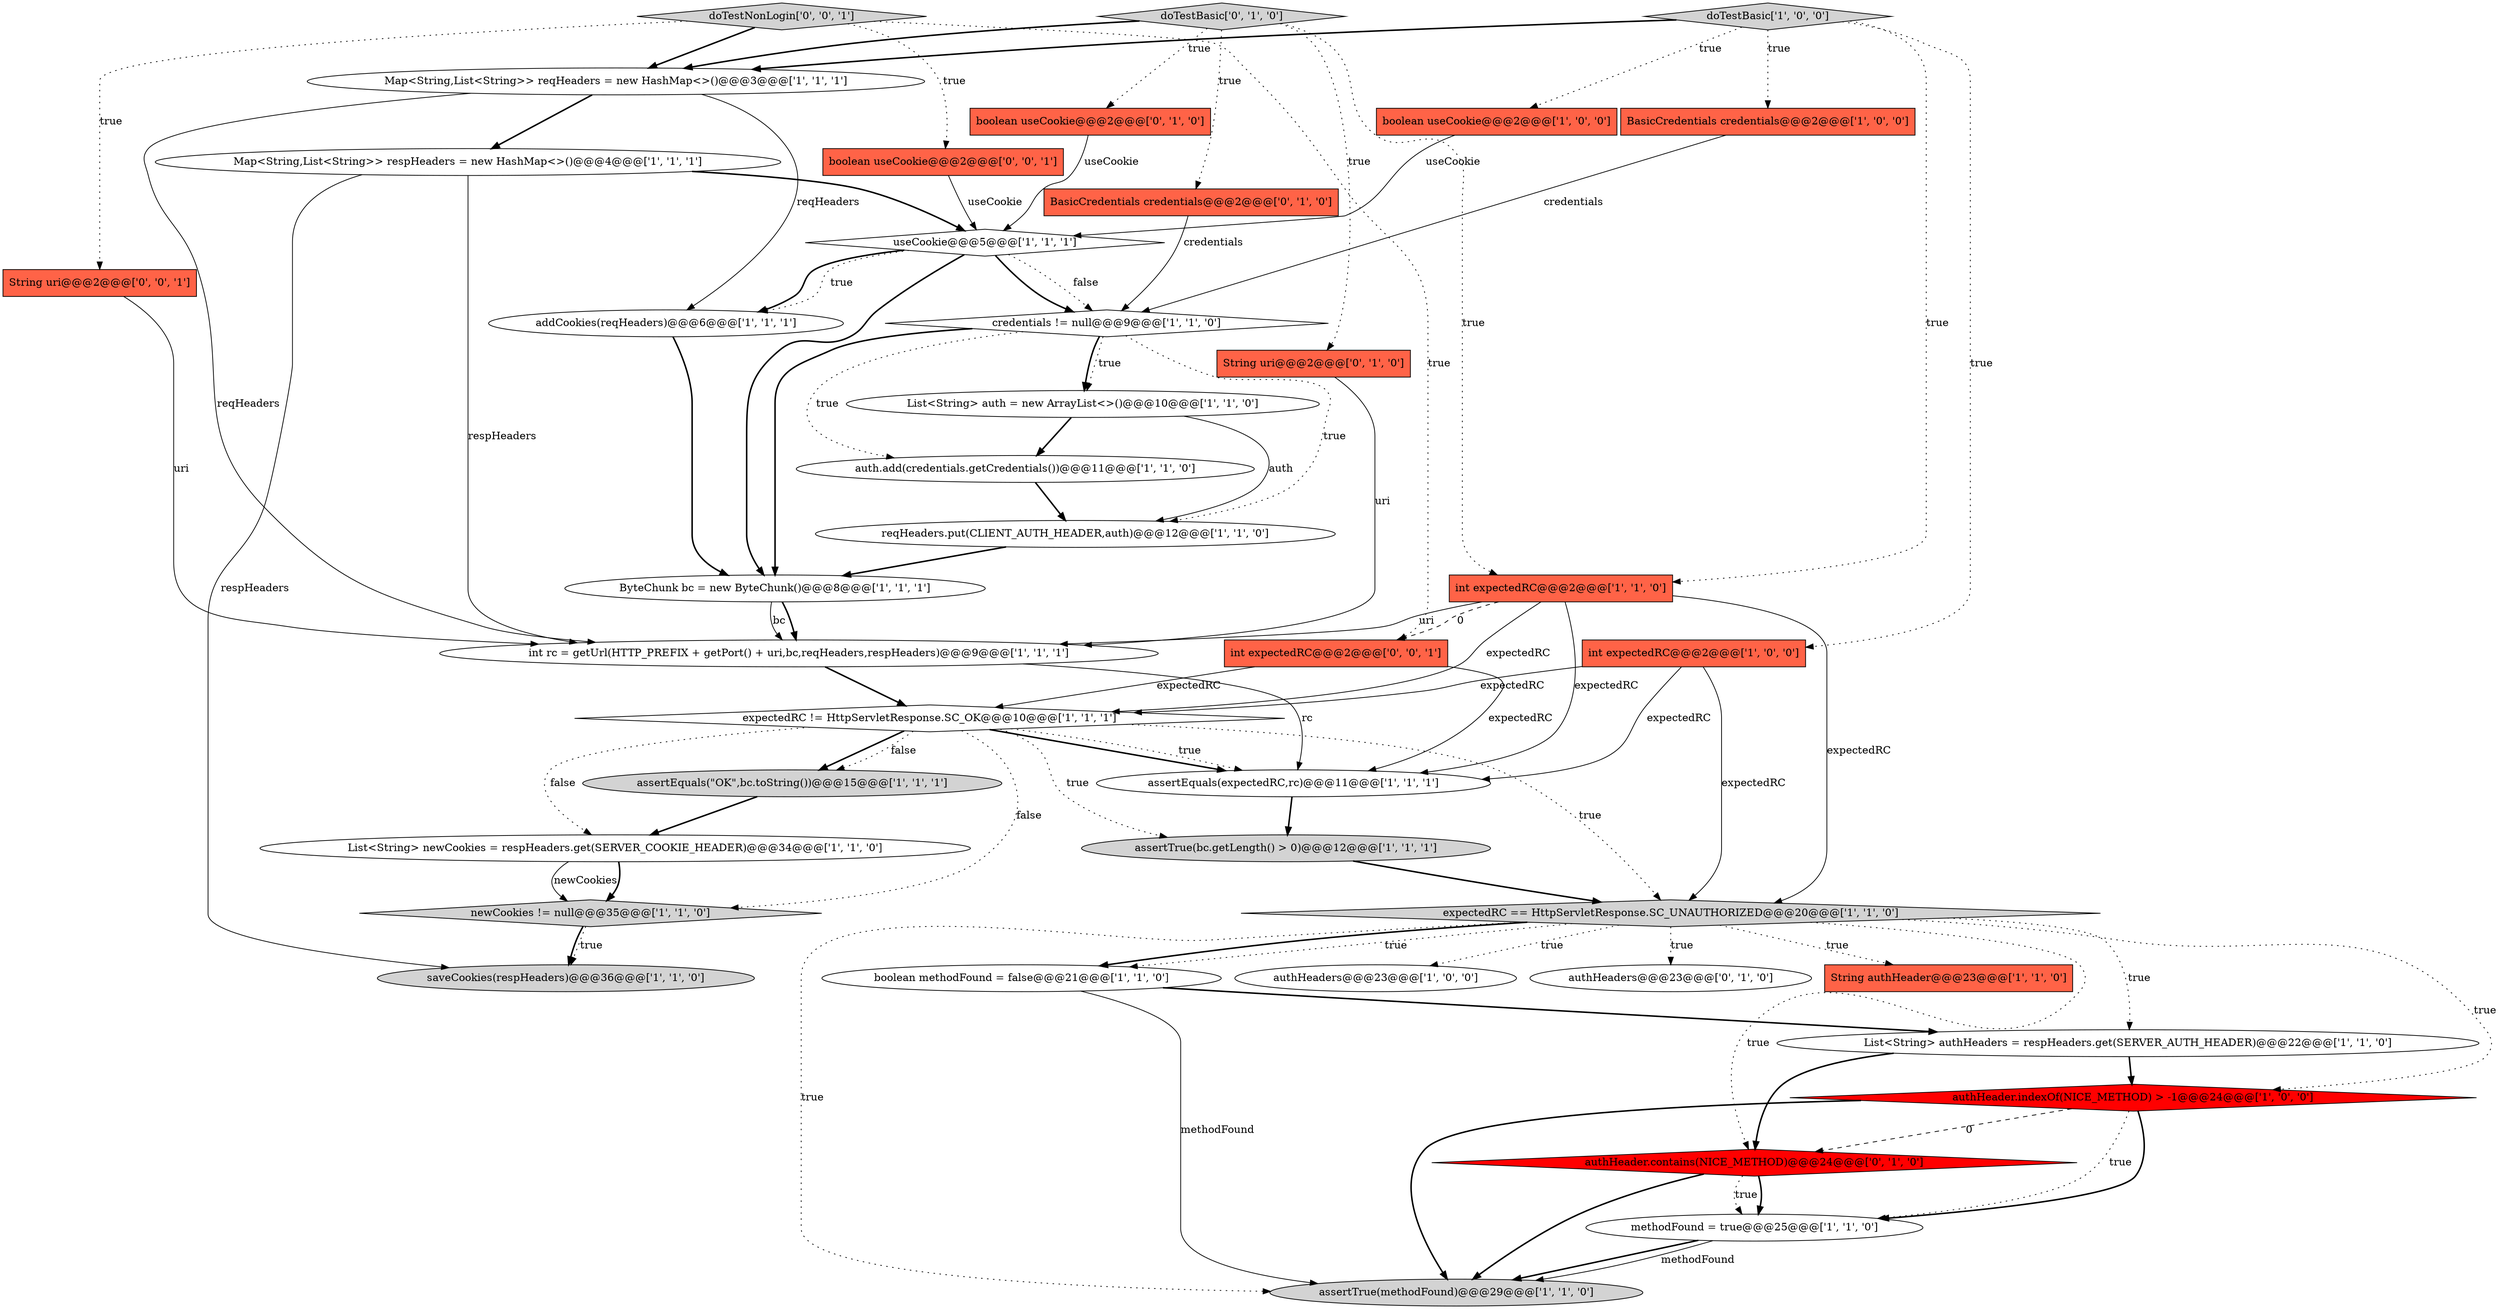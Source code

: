 digraph {
8 [style = filled, label = "auth.add(credentials.getCredentials())@@@11@@@['1', '1', '0']", fillcolor = white, shape = ellipse image = "AAA0AAABBB1BBB"];
14 [style = filled, label = "credentials != null@@@9@@@['1', '1', '0']", fillcolor = white, shape = diamond image = "AAA0AAABBB1BBB"];
11 [style = filled, label = "authHeaders@@@23@@@['1', '0', '0']", fillcolor = white, shape = ellipse image = "AAA0AAABBB1BBB"];
35 [style = filled, label = "BasicCredentials credentials@@@2@@@['0', '1', '0']", fillcolor = tomato, shape = box image = "AAA0AAABBB2BBB"];
36 [style = filled, label = "doTestNonLogin['0', '0', '1']", fillcolor = lightgray, shape = diamond image = "AAA0AAABBB3BBB"];
15 [style = filled, label = "ByteChunk bc = new ByteChunk()@@@8@@@['1', '1', '1']", fillcolor = white, shape = ellipse image = "AAA0AAABBB1BBB"];
27 [style = filled, label = "expectedRC == HttpServletResponse.SC_UNAUTHORIZED@@@20@@@['1', '1', '0']", fillcolor = lightgray, shape = diamond image = "AAA0AAABBB1BBB"];
30 [style = filled, label = "authHeaders@@@23@@@['0', '1', '0']", fillcolor = white, shape = ellipse image = "AAA0AAABBB2BBB"];
23 [style = filled, label = "String authHeader@@@23@@@['1', '1', '0']", fillcolor = tomato, shape = box image = "AAA0AAABBB1BBB"];
9 [style = filled, label = "authHeader.indexOf(NICE_METHOD) > -1@@@24@@@['1', '0', '0']", fillcolor = red, shape = diamond image = "AAA1AAABBB1BBB"];
25 [style = filled, label = "reqHeaders.put(CLIENT_AUTH_HEADER,auth)@@@12@@@['1', '1', '0']", fillcolor = white, shape = ellipse image = "AAA0AAABBB1BBB"];
1 [style = filled, label = "expectedRC != HttpServletResponse.SC_OK@@@10@@@['1', '1', '1']", fillcolor = white, shape = diamond image = "AAA0AAABBB1BBB"];
5 [style = filled, label = "assertTrue(bc.getLength() > 0)@@@12@@@['1', '1', '1']", fillcolor = lightgray, shape = ellipse image = "AAA0AAABBB1BBB"];
0 [style = filled, label = "methodFound = true@@@25@@@['1', '1', '0']", fillcolor = white, shape = ellipse image = "AAA0AAABBB1BBB"];
32 [style = filled, label = "boolean useCookie@@@2@@@['0', '1', '0']", fillcolor = tomato, shape = box image = "AAA0AAABBB2BBB"];
31 [style = filled, label = "authHeader.contains(NICE_METHOD)@@@24@@@['0', '1', '0']", fillcolor = red, shape = diamond image = "AAA1AAABBB2BBB"];
17 [style = filled, label = "addCookies(reqHeaders)@@@6@@@['1', '1', '1']", fillcolor = white, shape = ellipse image = "AAA0AAABBB1BBB"];
20 [style = filled, label = "doTestBasic['1', '0', '0']", fillcolor = lightgray, shape = diamond image = "AAA0AAABBB1BBB"];
12 [style = filled, label = "List<String> auth = new ArrayList<>()@@@10@@@['1', '1', '0']", fillcolor = white, shape = ellipse image = "AAA0AAABBB1BBB"];
4 [style = filled, label = "int expectedRC@@@2@@@['1', '0', '0']", fillcolor = tomato, shape = box image = "AAA0AAABBB1BBB"];
26 [style = filled, label = "Map<String,List<String>> respHeaders = new HashMap<>()@@@4@@@['1', '1', '1']", fillcolor = white, shape = ellipse image = "AAA0AAABBB1BBB"];
7 [style = filled, label = "BasicCredentials credentials@@@2@@@['1', '0', '0']", fillcolor = tomato, shape = box image = "AAA0AAABBB1BBB"];
3 [style = filled, label = "assertEquals(\"OK\",bc.toString())@@@15@@@['1', '1', '1']", fillcolor = lightgray, shape = ellipse image = "AAA0AAABBB1BBB"];
28 [style = filled, label = "useCookie@@@5@@@['1', '1', '1']", fillcolor = white, shape = diamond image = "AAA0AAABBB1BBB"];
19 [style = filled, label = "assertEquals(expectedRC,rc)@@@11@@@['1', '1', '1']", fillcolor = white, shape = ellipse image = "AAA0AAABBB1BBB"];
13 [style = filled, label = "int rc = getUrl(HTTP_PREFIX + getPort() + uri,bc,reqHeaders,respHeaders)@@@9@@@['1', '1', '1']", fillcolor = white, shape = ellipse image = "AAA0AAABBB1BBB"];
16 [style = filled, label = "assertTrue(methodFound)@@@29@@@['1', '1', '0']", fillcolor = lightgray, shape = ellipse image = "AAA0AAABBB1BBB"];
37 [style = filled, label = "String uri@@@2@@@['0', '0', '1']", fillcolor = tomato, shape = box image = "AAA0AAABBB3BBB"];
29 [style = filled, label = "boolean methodFound = false@@@21@@@['1', '1', '0']", fillcolor = white, shape = ellipse image = "AAA0AAABBB1BBB"];
38 [style = filled, label = "boolean useCookie@@@2@@@['0', '0', '1']", fillcolor = tomato, shape = box image = "AAA0AAABBB3BBB"];
22 [style = filled, label = "List<String> authHeaders = respHeaders.get(SERVER_AUTH_HEADER)@@@22@@@['1', '1', '0']", fillcolor = white, shape = ellipse image = "AAA0AAABBB1BBB"];
34 [style = filled, label = "doTestBasic['0', '1', '0']", fillcolor = lightgray, shape = diamond image = "AAA0AAABBB2BBB"];
21 [style = filled, label = "newCookies != null@@@35@@@['1', '1', '0']", fillcolor = lightgray, shape = diamond image = "AAA0AAABBB1BBB"];
24 [style = filled, label = "Map<String,List<String>> reqHeaders = new HashMap<>()@@@3@@@['1', '1', '1']", fillcolor = white, shape = ellipse image = "AAA0AAABBB1BBB"];
39 [style = filled, label = "int expectedRC@@@2@@@['0', '0', '1']", fillcolor = tomato, shape = box image = "AAA0AAABBB3BBB"];
2 [style = filled, label = "boolean useCookie@@@2@@@['1', '0', '0']", fillcolor = tomato, shape = box image = "AAA0AAABBB1BBB"];
10 [style = filled, label = "int expectedRC@@@2@@@['1', '1', '0']", fillcolor = tomato, shape = box image = "AAA0AAABBB1BBB"];
18 [style = filled, label = "List<String> newCookies = respHeaders.get(SERVER_COOKIE_HEADER)@@@34@@@['1', '1', '0']", fillcolor = white, shape = ellipse image = "AAA0AAABBB1BBB"];
6 [style = filled, label = "saveCookies(respHeaders)@@@36@@@['1', '1', '0']", fillcolor = lightgray, shape = ellipse image = "AAA0AAABBB1BBB"];
33 [style = filled, label = "String uri@@@2@@@['0', '1', '0']", fillcolor = tomato, shape = box image = "AAA0AAABBB2BBB"];
27->23 [style = dotted, label="true"];
39->19 [style = solid, label="expectedRC"];
36->38 [style = dotted, label="true"];
9->16 [style = bold, label=""];
13->1 [style = bold, label=""];
28->14 [style = bold, label=""];
3->18 [style = bold, label=""];
19->5 [style = bold, label=""];
34->24 [style = bold, label=""];
36->24 [style = bold, label=""];
36->39 [style = dotted, label="true"];
27->9 [style = dotted, label="true"];
25->15 [style = bold, label=""];
26->28 [style = bold, label=""];
24->13 [style = solid, label="reqHeaders"];
38->28 [style = solid, label="useCookie"];
1->27 [style = dotted, label="true"];
2->28 [style = solid, label="useCookie"];
15->13 [style = bold, label=""];
27->22 [style = dotted, label="true"];
14->12 [style = dotted, label="true"];
28->14 [style = dotted, label="false"];
22->9 [style = bold, label=""];
26->6 [style = solid, label="respHeaders"];
15->13 [style = solid, label="bc"];
28->17 [style = dotted, label="true"];
35->14 [style = solid, label="credentials"];
10->13 [style = solid, label="uri"];
9->31 [style = dashed, label="0"];
27->29 [style = dotted, label="true"];
1->21 [style = dotted, label="false"];
20->10 [style = dotted, label="true"];
4->1 [style = solid, label="expectedRC"];
14->25 [style = dotted, label="true"];
17->15 [style = bold, label=""];
14->15 [style = bold, label=""];
27->29 [style = bold, label=""];
1->19 [style = bold, label=""];
21->6 [style = dotted, label="true"];
7->14 [style = solid, label="credentials"];
37->13 [style = solid, label="uri"];
0->16 [style = bold, label=""];
9->0 [style = dotted, label="true"];
12->25 [style = solid, label="auth"];
33->13 [style = solid, label="uri"];
10->39 [style = dashed, label="0"];
31->0 [style = bold, label=""];
34->10 [style = dotted, label="true"];
1->3 [style = bold, label=""];
13->19 [style = solid, label="rc"];
20->7 [style = dotted, label="true"];
31->0 [style = dotted, label="true"];
1->19 [style = dotted, label="true"];
36->37 [style = dotted, label="true"];
0->16 [style = solid, label="methodFound"];
4->19 [style = solid, label="expectedRC"];
24->26 [style = bold, label=""];
10->1 [style = solid, label="expectedRC"];
34->35 [style = dotted, label="true"];
20->4 [style = dotted, label="true"];
12->8 [style = bold, label=""];
27->31 [style = dotted, label="true"];
34->33 [style = dotted, label="true"];
14->8 [style = dotted, label="true"];
18->21 [style = solid, label="newCookies"];
28->17 [style = bold, label=""];
18->21 [style = bold, label=""];
1->18 [style = dotted, label="false"];
39->1 [style = solid, label="expectedRC"];
27->16 [style = dotted, label="true"];
26->13 [style = solid, label="respHeaders"];
34->32 [style = dotted, label="true"];
1->3 [style = dotted, label="false"];
28->15 [style = bold, label=""];
9->0 [style = bold, label=""];
21->6 [style = bold, label=""];
31->16 [style = bold, label=""];
22->31 [style = bold, label=""];
24->17 [style = solid, label="reqHeaders"];
27->11 [style = dotted, label="true"];
27->30 [style = dotted, label="true"];
32->28 [style = solid, label="useCookie"];
10->19 [style = solid, label="expectedRC"];
4->27 [style = solid, label="expectedRC"];
10->27 [style = solid, label="expectedRC"];
14->12 [style = bold, label=""];
20->2 [style = dotted, label="true"];
29->16 [style = solid, label="methodFound"];
5->27 [style = bold, label=""];
29->22 [style = bold, label=""];
20->24 [style = bold, label=""];
8->25 [style = bold, label=""];
1->5 [style = dotted, label="true"];
}
